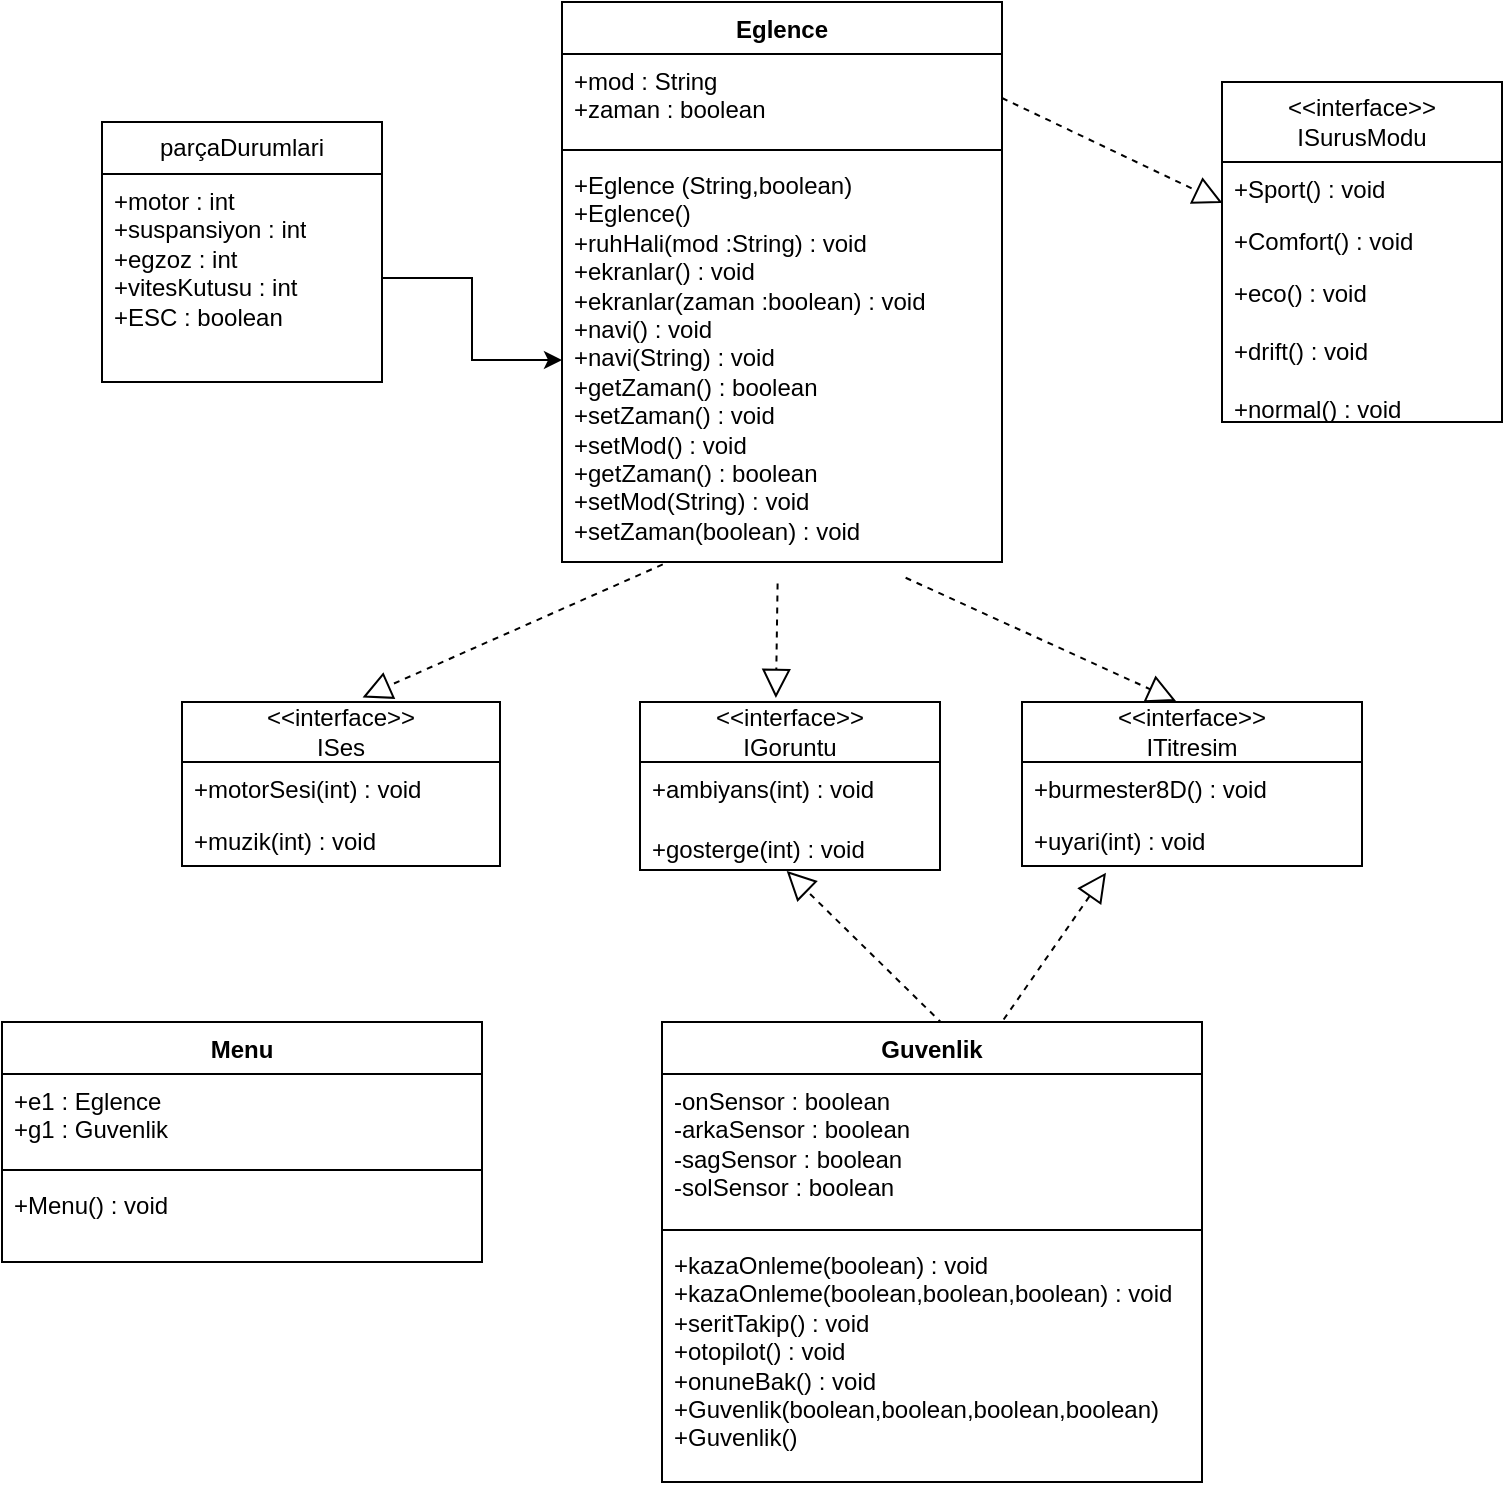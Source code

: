 <mxfile version="21.2.8" type="device">
  <diagram name="Sayfa -1" id="AHe8DVQc-w96DUQLffbc">
    <mxGraphModel dx="898" dy="579" grid="1" gridSize="10" guides="1" tooltips="1" connect="1" arrows="1" fold="1" page="1" pageScale="1" pageWidth="827" pageHeight="1169" math="0" shadow="0">
      <root>
        <mxCell id="0" />
        <mxCell id="1" parent="0" />
        <mxCell id="KtI22nE08ANt4QxKcLu1-9" value="&amp;lt;&amp;lt;interface&amp;gt;&amp;gt;&lt;br&gt;ISes" style="swimlane;fontStyle=0;childLayout=stackLayout;horizontal=1;startSize=30;fillColor=none;horizontalStack=0;resizeParent=1;resizeParentMax=0;resizeLast=0;collapsible=1;marginBottom=0;whiteSpace=wrap;html=1;" parent="1" vertex="1">
          <mxGeometry x="110" y="360" width="159" height="82" as="geometry" />
        </mxCell>
        <mxCell id="KtI22nE08ANt4QxKcLu1-11" value="+motorSesi(int) : void&amp;nbsp;" style="text;strokeColor=none;fillColor=none;align=left;verticalAlign=top;spacingLeft=4;spacingRight=4;overflow=hidden;rotatable=0;points=[[0,0.5],[1,0.5]];portConstraint=eastwest;whiteSpace=wrap;html=1;" parent="KtI22nE08ANt4QxKcLu1-9" vertex="1">
          <mxGeometry y="30" width="159" height="26" as="geometry" />
        </mxCell>
        <mxCell id="KtI22nE08ANt4QxKcLu1-12" value="+muzik(int) : void&amp;nbsp;" style="text;strokeColor=none;fillColor=none;align=left;verticalAlign=top;spacingLeft=4;spacingRight=4;overflow=hidden;rotatable=0;points=[[0,0.5],[1,0.5]];portConstraint=eastwest;whiteSpace=wrap;html=1;" parent="KtI22nE08ANt4QxKcLu1-9" vertex="1">
          <mxGeometry y="56" width="159" height="26" as="geometry" />
        </mxCell>
        <mxCell id="KtI22nE08ANt4QxKcLu1-14" value="&amp;lt;&amp;lt;interface&amp;gt;&amp;gt;&lt;br&gt;IGoruntu" style="swimlane;fontStyle=0;childLayout=stackLayout;horizontal=1;startSize=30;fillColor=none;horizontalStack=0;resizeParent=1;resizeParentMax=0;resizeLast=0;collapsible=1;marginBottom=0;whiteSpace=wrap;html=1;" parent="1" vertex="1">
          <mxGeometry x="339" y="360" width="150" height="84" as="geometry" />
        </mxCell>
        <mxCell id="KtI22nE08ANt4QxKcLu1-15" value="+ambiyans(int) : void&amp;nbsp;" style="text;strokeColor=none;fillColor=none;align=left;verticalAlign=top;spacingLeft=4;spacingRight=4;overflow=hidden;rotatable=0;points=[[0,0.5],[1,0.5]];portConstraint=eastwest;whiteSpace=wrap;html=1;" parent="KtI22nE08ANt4QxKcLu1-14" vertex="1">
          <mxGeometry y="30" width="150" height="30" as="geometry" />
        </mxCell>
        <mxCell id="KtI22nE08ANt4QxKcLu1-16" value="+gosterge(int) : void&amp;nbsp;" style="text;strokeColor=none;fillColor=none;align=left;verticalAlign=top;spacingLeft=4;spacingRight=4;overflow=hidden;rotatable=0;points=[[0,0.5],[1,0.5]];portConstraint=eastwest;whiteSpace=wrap;html=1;" parent="KtI22nE08ANt4QxKcLu1-14" vertex="1">
          <mxGeometry y="60" width="150" height="24" as="geometry" />
        </mxCell>
        <mxCell id="KtI22nE08ANt4QxKcLu1-18" value="&amp;lt;&amp;lt;interface&amp;gt;&amp;gt;&lt;br&gt;ITitresim" style="swimlane;fontStyle=0;childLayout=stackLayout;horizontal=1;startSize=30;fillColor=none;horizontalStack=0;resizeParent=1;resizeParentMax=0;resizeLast=0;collapsible=1;marginBottom=0;whiteSpace=wrap;html=1;" parent="1" vertex="1">
          <mxGeometry x="530" y="360" width="170" height="82" as="geometry" />
        </mxCell>
        <mxCell id="KtI22nE08ANt4QxKcLu1-19" value="+burmester8D() : void&amp;nbsp;" style="text;strokeColor=none;fillColor=none;align=left;verticalAlign=top;spacingLeft=4;spacingRight=4;overflow=hidden;rotatable=0;points=[[0,0.5],[1,0.5]];portConstraint=eastwest;whiteSpace=wrap;html=1;" parent="KtI22nE08ANt4QxKcLu1-18" vertex="1">
          <mxGeometry y="30" width="170" height="26" as="geometry" />
        </mxCell>
        <mxCell id="KtI22nE08ANt4QxKcLu1-20" value="+uyari(int) : void&amp;nbsp;" style="text;strokeColor=none;fillColor=none;align=left;verticalAlign=top;spacingLeft=4;spacingRight=4;overflow=hidden;rotatable=0;points=[[0,0.5],[1,0.5]];portConstraint=eastwest;whiteSpace=wrap;html=1;" parent="KtI22nE08ANt4QxKcLu1-18" vertex="1">
          <mxGeometry y="56" width="170" height="26" as="geometry" />
        </mxCell>
        <mxCell id="KtI22nE08ANt4QxKcLu1-34" value="" style="endArrow=block;dashed=1;endFill=0;endSize=12;html=1;rounded=0;entryX=0.489;entryY=1.021;entryDx=0;entryDy=0;exitX=0.536;exitY=0.023;exitDx=0;exitDy=0;exitPerimeter=0;entryPerimeter=0;" parent="1" source="KtI22nE08ANt4QxKcLu1-44" target="KtI22nE08ANt4QxKcLu1-16" edge="1">
          <mxGeometry width="160" relative="1" as="geometry">
            <mxPoint x="294.58" y="474.976" as="sourcePoint" />
            <mxPoint x="295.08" y="355" as="targetPoint" />
          </mxGeometry>
        </mxCell>
        <mxCell id="KtI22nE08ANt4QxKcLu1-35" value="" style="endArrow=block;dashed=1;endFill=0;endSize=12;html=1;rounded=0;entryX=0.247;entryY=1.128;entryDx=0;entryDy=0;exitX=0.62;exitY=0.016;exitDx=0;exitDy=0;exitPerimeter=0;entryPerimeter=0;" parent="1" source="KtI22nE08ANt4QxKcLu1-44" target="KtI22nE08ANt4QxKcLu1-20" edge="1">
          <mxGeometry width="160" relative="1" as="geometry">
            <mxPoint x="278.62" y="469.648" as="sourcePoint" />
            <mxPoint x="414" y="353" as="targetPoint" />
          </mxGeometry>
        </mxCell>
        <mxCell id="KtI22nE08ANt4QxKcLu1-40" value="Eglence" style="swimlane;fontStyle=1;align=center;verticalAlign=top;childLayout=stackLayout;horizontal=1;startSize=26;horizontalStack=0;resizeParent=1;resizeParentMax=0;resizeLast=0;collapsible=1;marginBottom=0;whiteSpace=wrap;html=1;" parent="1" vertex="1">
          <mxGeometry x="300" y="10" width="220" height="280" as="geometry" />
        </mxCell>
        <mxCell id="KtI22nE08ANt4QxKcLu1-41" value="+mod : String&lt;br&gt;+zaman : boolean" style="text;strokeColor=none;fillColor=none;align=left;verticalAlign=top;spacingLeft=4;spacingRight=4;overflow=hidden;rotatable=0;points=[[0,0.5],[1,0.5]];portConstraint=eastwest;whiteSpace=wrap;html=1;" parent="KtI22nE08ANt4QxKcLu1-40" vertex="1">
          <mxGeometry y="26" width="220" height="44" as="geometry" />
        </mxCell>
        <mxCell id="KtI22nE08ANt4QxKcLu1-42" value="" style="line;strokeWidth=1;fillColor=none;align=left;verticalAlign=middle;spacingTop=-1;spacingLeft=3;spacingRight=3;rotatable=0;labelPosition=right;points=[];portConstraint=eastwest;strokeColor=inherit;" parent="KtI22nE08ANt4QxKcLu1-40" vertex="1">
          <mxGeometry y="70" width="220" height="8" as="geometry" />
        </mxCell>
        <mxCell id="KtI22nE08ANt4QxKcLu1-43" value="+Eglence (String,boolean)&amp;nbsp;&lt;br&gt;+Eglence()&amp;nbsp;&lt;br&gt;+ruhHali(mod :String) : void&amp;nbsp;&lt;br&gt;+ekranlar() : void&lt;br&gt;+ekranlar(zaman :boolean) : void&lt;br&gt;+navi() : void&amp;nbsp;&lt;br&gt;+navi(String) : void&lt;br&gt;+getZaman() : boolean&lt;br&gt;+setZaman() : void&amp;nbsp;&lt;br&gt;+setMod() : void&lt;br&gt;+getZaman() : boolean&lt;br&gt;+setMod(String) : void&lt;br&gt;+setZaman(boolean) : void" style="text;strokeColor=none;fillColor=none;align=left;verticalAlign=top;spacingLeft=4;spacingRight=4;overflow=hidden;rotatable=0;points=[[0,0.5],[1,0.5]];portConstraint=eastwest;whiteSpace=wrap;html=1;" parent="KtI22nE08ANt4QxKcLu1-40" vertex="1">
          <mxGeometry y="78" width="220" height="202" as="geometry" />
        </mxCell>
        <mxCell id="KtI22nE08ANt4QxKcLu1-44" value="Guvenlik" style="swimlane;fontStyle=1;align=center;verticalAlign=top;childLayout=stackLayout;horizontal=1;startSize=26;horizontalStack=0;resizeParent=1;resizeParentMax=0;resizeLast=0;collapsible=1;marginBottom=0;whiteSpace=wrap;html=1;" parent="1" vertex="1">
          <mxGeometry x="350" y="520" width="270" height="230" as="geometry" />
        </mxCell>
        <mxCell id="KtI22nE08ANt4QxKcLu1-45" value="-onSensor : boolean&lt;br&gt;-arkaSensor : boolean&lt;br&gt;-sagSensor : boolean&lt;br&gt;-solSensor : boolean" style="text;strokeColor=none;fillColor=none;align=left;verticalAlign=top;spacingLeft=4;spacingRight=4;overflow=hidden;rotatable=0;points=[[0,0.5],[1,0.5]];portConstraint=eastwest;whiteSpace=wrap;html=1;" parent="KtI22nE08ANt4QxKcLu1-44" vertex="1">
          <mxGeometry y="26" width="270" height="74" as="geometry" />
        </mxCell>
        <mxCell id="KtI22nE08ANt4QxKcLu1-46" value="" style="line;strokeWidth=1;fillColor=none;align=left;verticalAlign=middle;spacingTop=-1;spacingLeft=3;spacingRight=3;rotatable=0;labelPosition=right;points=[];portConstraint=eastwest;strokeColor=inherit;" parent="KtI22nE08ANt4QxKcLu1-44" vertex="1">
          <mxGeometry y="100" width="270" height="8" as="geometry" />
        </mxCell>
        <mxCell id="KtI22nE08ANt4QxKcLu1-47" value="+kazaOnleme(boolean) : void&lt;br&gt;+kazaOnleme(boolean,boolean,boolean) : void&amp;nbsp;&lt;br&gt;+seritTakip() : void&amp;nbsp;&lt;br&gt;+otopilot() : void&amp;nbsp;&lt;br&gt;+onuneBak() : void&amp;nbsp;&lt;br&gt;+Guvenlik(boolean,boolean,boolean,boolean)&lt;br&gt;+Guvenlik()" style="text;strokeColor=none;fillColor=none;align=left;verticalAlign=top;spacingLeft=4;spacingRight=4;overflow=hidden;rotatable=0;points=[[0,0.5],[1,0.5]];portConstraint=eastwest;whiteSpace=wrap;html=1;" parent="KtI22nE08ANt4QxKcLu1-44" vertex="1">
          <mxGeometry y="108" width="270" height="122" as="geometry" />
        </mxCell>
        <mxCell id="KtI22nE08ANt4QxKcLu1-22" value="" style="endArrow=block;dashed=1;endFill=0;endSize=12;html=1;rounded=0;exitX=0.229;exitY=1.006;exitDx=0;exitDy=0;exitPerimeter=0;entryX=0.568;entryY=-0.028;entryDx=0;entryDy=0;entryPerimeter=0;" parent="1" source="KtI22nE08ANt4QxKcLu1-43" target="KtI22nE08ANt4QxKcLu1-9" edge="1">
          <mxGeometry width="160" relative="1" as="geometry">
            <mxPoint x="235.34" y="117.99" as="sourcePoint" />
            <mxPoint x="114.412" y="271" as="targetPoint" />
          </mxGeometry>
        </mxCell>
        <mxCell id="KtI22nE08ANt4QxKcLu1-23" value="" style="endArrow=block;dashed=1;endFill=0;endSize=12;html=1;rounded=0;exitX=0.49;exitY=1.053;exitDx=0;exitDy=0;exitPerimeter=0;entryX=0.453;entryY=-0.024;entryDx=0;entryDy=0;entryPerimeter=0;" parent="1" source="KtI22nE08ANt4QxKcLu1-43" target="KtI22nE08ANt4QxKcLu1-14" edge="1">
          <mxGeometry width="160" relative="1" as="geometry">
            <mxPoint x="254.52" y="115.494" as="sourcePoint" />
            <mxPoint x="190" y="241" as="targetPoint" />
          </mxGeometry>
        </mxCell>
        <mxCell id="KtI22nE08ANt4QxKcLu1-24" value="" style="endArrow=block;dashed=1;endFill=0;endSize=12;html=1;rounded=0;entryX=0.453;entryY=-0.006;entryDx=0;entryDy=0;exitX=0.781;exitY=1.039;exitDx=0;exitDy=0;exitPerimeter=0;entryPerimeter=0;" parent="1" source="KtI22nE08ANt4QxKcLu1-43" target="KtI22nE08ANt4QxKcLu1-18" edge="1">
          <mxGeometry width="160" relative="1" as="geometry">
            <mxPoint x="340" y="180" as="sourcePoint" />
            <mxPoint x="465" y="271" as="targetPoint" />
          </mxGeometry>
        </mxCell>
        <mxCell id="KtI22nE08ANt4QxKcLu1-58" value="&amp;lt;&amp;lt;interface&amp;gt;&amp;gt;&lt;br&gt;ISurusModu" style="swimlane;fontStyle=0;childLayout=stackLayout;horizontal=1;startSize=40;fillColor=none;horizontalStack=0;resizeParent=1;resizeParentMax=0;resizeLast=0;collapsible=1;marginBottom=0;whiteSpace=wrap;html=1;" parent="1" vertex="1">
          <mxGeometry x="630" y="50" width="140" height="170" as="geometry" />
        </mxCell>
        <mxCell id="KtI22nE08ANt4QxKcLu1-59" value="+Sport() : void&amp;nbsp;" style="text;strokeColor=none;fillColor=none;align=left;verticalAlign=top;spacingLeft=4;spacingRight=4;overflow=hidden;rotatable=0;points=[[0,0.5],[1,0.5]];portConstraint=eastwest;whiteSpace=wrap;html=1;" parent="KtI22nE08ANt4QxKcLu1-58" vertex="1">
          <mxGeometry y="40" width="140" height="26" as="geometry" />
        </mxCell>
        <mxCell id="KtI22nE08ANt4QxKcLu1-60" value="+Comfort() : void&amp;nbsp;" style="text;strokeColor=none;fillColor=none;align=left;verticalAlign=top;spacingLeft=4;spacingRight=4;overflow=hidden;rotatable=0;points=[[0,0.5],[1,0.5]];portConstraint=eastwest;whiteSpace=wrap;html=1;" parent="KtI22nE08ANt4QxKcLu1-58" vertex="1">
          <mxGeometry y="66" width="140" height="26" as="geometry" />
        </mxCell>
        <mxCell id="KtI22nE08ANt4QxKcLu1-61" value="+eco() : void&lt;br&gt;&lt;br&gt;+drift() : void&amp;nbsp;&lt;br&gt;&lt;br&gt;+normal() : void" style="text;strokeColor=none;fillColor=none;align=left;verticalAlign=top;spacingLeft=4;spacingRight=4;overflow=hidden;rotatable=0;points=[[0,0.5],[1,0.5]];portConstraint=eastwest;whiteSpace=wrap;html=1;" parent="KtI22nE08ANt4QxKcLu1-58" vertex="1">
          <mxGeometry y="92" width="140" height="78" as="geometry" />
        </mxCell>
        <mxCell id="KtI22nE08ANt4QxKcLu1-62" value="" style="endArrow=block;dashed=1;endFill=0;endSize=12;html=1;rounded=0;entryX=0.002;entryY=0.356;entryDx=0;entryDy=0;entryPerimeter=0;exitX=1;exitY=0.5;exitDx=0;exitDy=0;" parent="1" source="KtI22nE08ANt4QxKcLu1-41" target="KtI22nE08ANt4QxKcLu1-58" edge="1">
          <mxGeometry width="160" relative="1" as="geometry">
            <mxPoint x="385" y="80" as="sourcePoint" />
            <mxPoint x="545" y="80" as="targetPoint" />
          </mxGeometry>
        </mxCell>
        <mxCell id="KtI22nE08ANt4QxKcLu1-65" value="parçaDurumlari" style="swimlane;fontStyle=0;childLayout=stackLayout;horizontal=1;startSize=26;fillColor=none;horizontalStack=0;resizeParent=1;resizeParentMax=0;resizeLast=0;collapsible=1;marginBottom=0;whiteSpace=wrap;html=1;" parent="1" vertex="1">
          <mxGeometry x="70" y="70" width="140" height="130" as="geometry" />
        </mxCell>
        <mxCell id="KtI22nE08ANt4QxKcLu1-66" value="+motor : int&amp;nbsp;&lt;br style=&quot;border-color: var(--border-color);&quot;&gt;+suspansiyon : int&lt;br style=&quot;border-color: var(--border-color);&quot;&gt;+egzoz : int&lt;br style=&quot;border-color: var(--border-color);&quot;&gt;+vitesKutusu : int&lt;br style=&quot;border-color: var(--border-color);&quot;&gt;+ESC : boolean" style="text;strokeColor=none;fillColor=none;align=left;verticalAlign=top;spacingLeft=4;spacingRight=4;overflow=hidden;rotatable=0;points=[[0,0.5],[1,0.5]];portConstraint=eastwest;whiteSpace=wrap;html=1;" parent="KtI22nE08ANt4QxKcLu1-65" vertex="1">
          <mxGeometry y="26" width="140" height="104" as="geometry" />
        </mxCell>
        <mxCell id="KtI22nE08ANt4QxKcLu1-69" value="" style="edgeStyle=orthogonalEdgeStyle;rounded=0;orthogonalLoop=1;jettySize=auto;html=1;" parent="1" source="KtI22nE08ANt4QxKcLu1-66" target="KtI22nE08ANt4QxKcLu1-43" edge="1">
          <mxGeometry relative="1" as="geometry" />
        </mxCell>
        <mxCell id="KtI22nE08ANt4QxKcLu1-70" value="Menu" style="swimlane;fontStyle=1;align=center;verticalAlign=top;childLayout=stackLayout;horizontal=1;startSize=26;horizontalStack=0;resizeParent=1;resizeParentMax=0;resizeLast=0;collapsible=1;marginBottom=0;whiteSpace=wrap;html=1;" parent="1" vertex="1">
          <mxGeometry x="20" y="520" width="240" height="120" as="geometry" />
        </mxCell>
        <mxCell id="KtI22nE08ANt4QxKcLu1-71" value="+e1 : Eglence&lt;br&gt;+g1 : Guvenlik" style="text;strokeColor=none;fillColor=none;align=left;verticalAlign=top;spacingLeft=4;spacingRight=4;overflow=hidden;rotatable=0;points=[[0,0.5],[1,0.5]];portConstraint=eastwest;whiteSpace=wrap;html=1;" parent="KtI22nE08ANt4QxKcLu1-70" vertex="1">
          <mxGeometry y="26" width="240" height="44" as="geometry" />
        </mxCell>
        <mxCell id="KtI22nE08ANt4QxKcLu1-72" value="" style="line;strokeWidth=1;fillColor=none;align=left;verticalAlign=middle;spacingTop=-1;spacingLeft=3;spacingRight=3;rotatable=0;labelPosition=right;points=[];portConstraint=eastwest;strokeColor=inherit;" parent="KtI22nE08ANt4QxKcLu1-70" vertex="1">
          <mxGeometry y="70" width="240" height="8" as="geometry" />
        </mxCell>
        <mxCell id="KtI22nE08ANt4QxKcLu1-73" value="+Menu() : void&amp;nbsp;" style="text;strokeColor=none;fillColor=none;align=left;verticalAlign=top;spacingLeft=4;spacingRight=4;overflow=hidden;rotatable=0;points=[[0,0.5],[1,0.5]];portConstraint=eastwest;whiteSpace=wrap;html=1;" parent="KtI22nE08ANt4QxKcLu1-70" vertex="1">
          <mxGeometry y="78" width="240" height="42" as="geometry" />
        </mxCell>
      </root>
    </mxGraphModel>
  </diagram>
</mxfile>
